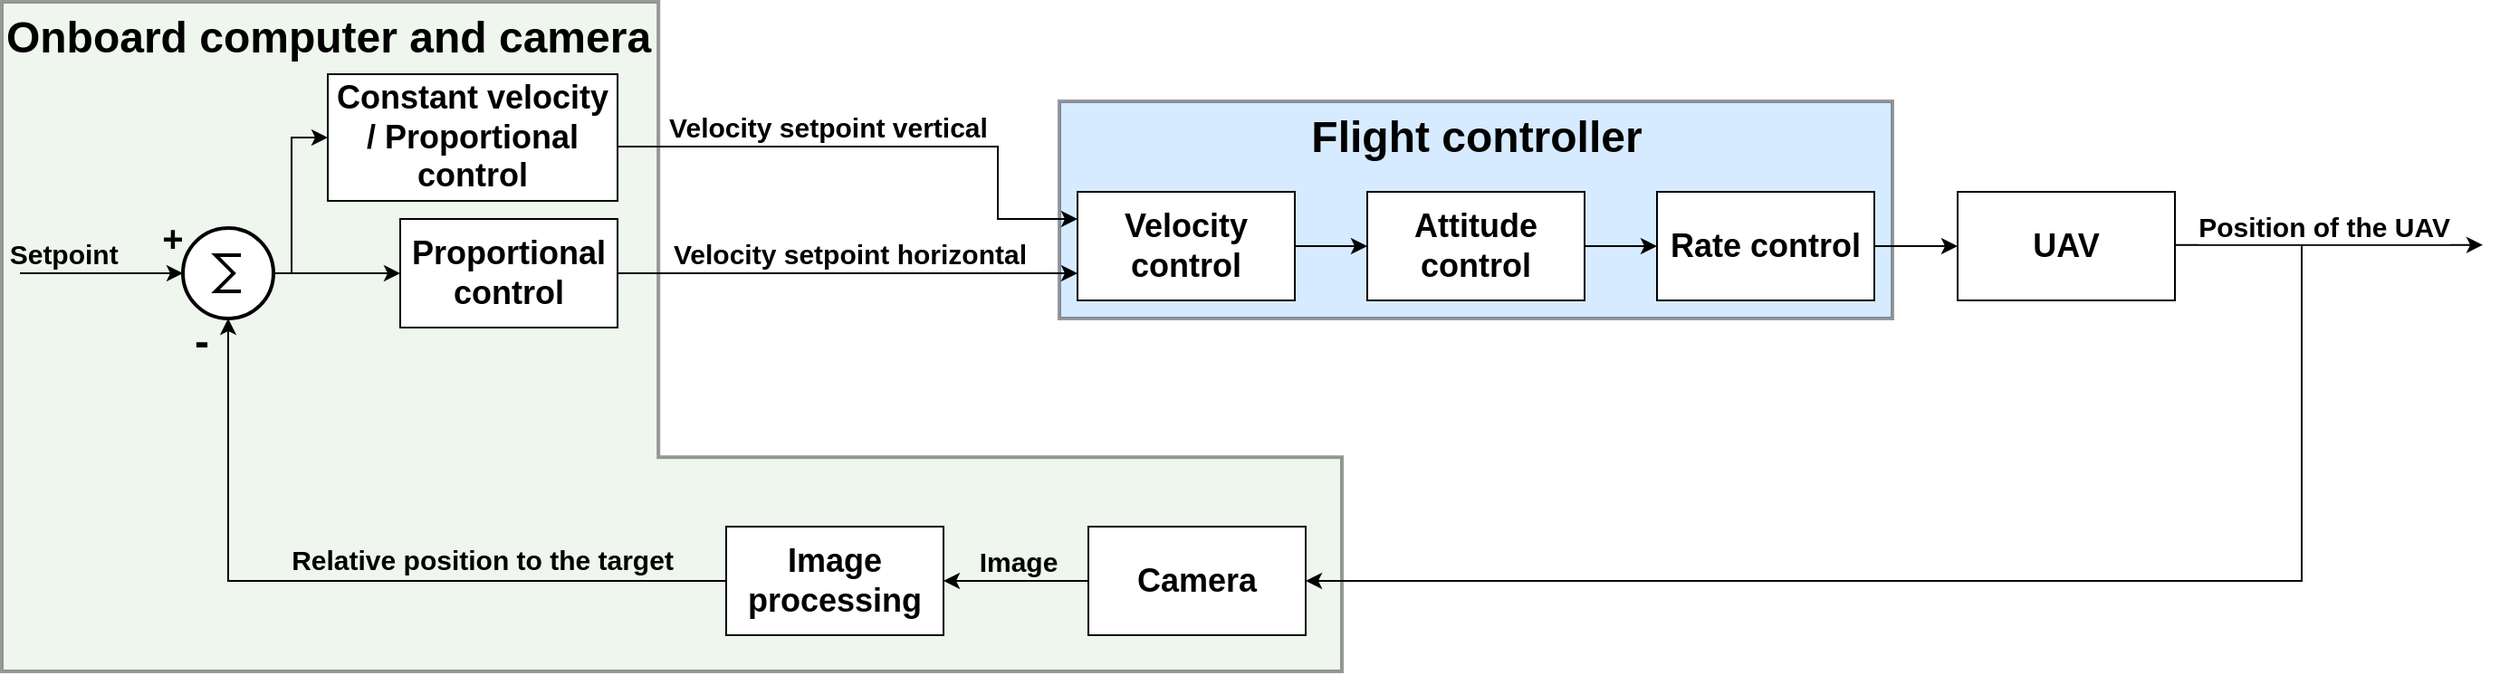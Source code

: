 <mxfile version="24.4.0" type="device">
  <diagram name="Page-1" id="VkOTyb7o-loWdHbKja4n">
    <mxGraphModel dx="3718" dy="1740" grid="1" gridSize="10" guides="1" tooltips="1" connect="1" arrows="1" fold="1" page="1" pageScale="1" pageWidth="850" pageHeight="1100" math="0" shadow="0">
      <root>
        <mxCell id="0" />
        <mxCell id="1" parent="0" />
        <mxCell id="4o9pGvP1N8gPEdzIa5aE-30" value="" style="rounded=0;whiteSpace=wrap;html=1;fillColor=#99CCFF;gradientColor=none;opacity=40;strokeWidth=2;" parent="1" vertex="1">
          <mxGeometry x="164" y="365" width="460" height="120" as="geometry" />
        </mxCell>
        <mxCell id="4o9pGvP1N8gPEdzIa5aE-34" value="" style="verticalLabelPosition=bottom;verticalAlign=top;html=1;shape=mxgraph.basic.polygon;polyCoords=[[0,0],[0.49,0],[0.49,0.68],[1,0.68],[1,1],[0,1],[0,0.75],[0,0.25]];polyline=0;fillColor=#d5e8d4;strokeColor=#000000;opacity=40;strokeWidth=2;shadow=0;gradientColor=none;" parent="1" vertex="1">
          <mxGeometry x="-420" y="310" width="740" height="370" as="geometry" />
        </mxCell>
        <mxCell id="4o9pGvP1N8gPEdzIa5aE-7" value="" style="edgeStyle=orthogonalEdgeStyle;rounded=0;orthogonalLoop=1;jettySize=auto;html=1;entryX=0;entryY=0.75;entryDx=0;entryDy=0;" parent="1" source="4o9pGvP1N8gPEdzIa5aE-1" target="4o9pGvP1N8gPEdzIa5aE-6" edge="1">
          <mxGeometry relative="1" as="geometry" />
        </mxCell>
        <mxCell id="4o9pGvP1N8gPEdzIa5aE-27" value="&lt;font style=&quot;font-size: 15px;&quot;&gt;&lt;b&gt;Velocity setpoint horizontal&lt;/b&gt;&lt;/font&gt;" style="edgeLabel;html=1;align=center;verticalAlign=middle;resizable=0;points=[];" parent="4o9pGvP1N8gPEdzIa5aE-7" vertex="1" connectable="0">
          <mxGeometry x="0.165" y="1" relative="1" as="geometry">
            <mxPoint x="-20" y="-10" as="offset" />
          </mxGeometry>
        </mxCell>
        <mxCell id="4o9pGvP1N8gPEdzIa5aE-1" value="&lt;font size=&quot;1&quot; style=&quot;&quot;&gt;&lt;b style=&quot;font-size: 18px;&quot;&gt;Proportional control&lt;/b&gt;&lt;/font&gt;" style="rounded=0;whiteSpace=wrap;html=1;strokeWidth=1;" parent="1" vertex="1">
          <mxGeometry x="-200" y="430" width="120" height="60" as="geometry" />
        </mxCell>
        <mxCell id="4o9pGvP1N8gPEdzIa5aE-5" value="" style="edgeStyle=orthogonalEdgeStyle;rounded=0;orthogonalLoop=1;jettySize=auto;html=1;" parent="1" source="4o9pGvP1N8gPEdzIa5aE-2" target="4o9pGvP1N8gPEdzIa5aE-1" edge="1">
          <mxGeometry relative="1" as="geometry" />
        </mxCell>
        <mxCell id="Mlr8uuIK4b6B25fUTjGv-2" style="edgeStyle=orthogonalEdgeStyle;rounded=0;orthogonalLoop=1;jettySize=auto;html=1;entryX=0;entryY=0.5;entryDx=0;entryDy=0;" edge="1" parent="1" source="4o9pGvP1N8gPEdzIa5aE-2" target="4o9pGvP1N8gPEdzIa5aE-41">
          <mxGeometry relative="1" as="geometry">
            <Array as="points">
              <mxPoint x="-260" y="460" />
              <mxPoint x="-260" y="385" />
            </Array>
          </mxGeometry>
        </mxCell>
        <mxCell id="4o9pGvP1N8gPEdzIa5aE-2" value="" style="verticalLabelPosition=bottom;shadow=0;dashed=0;align=center;html=1;verticalAlign=top;shape=mxgraph.electrical.abstract.sum;strokeWidth=2;" parent="1" vertex="1">
          <mxGeometry x="-320" y="435" width="50" height="50" as="geometry" />
        </mxCell>
        <mxCell id="4o9pGvP1N8gPEdzIa5aE-3" value="" style="endArrow=classic;html=1;rounded=0;entryX=0;entryY=0.5;entryDx=0;entryDy=0;entryPerimeter=0;" parent="1" target="4o9pGvP1N8gPEdzIa5aE-2" edge="1">
          <mxGeometry width="50" height="50" relative="1" as="geometry">
            <mxPoint x="-410" y="460" as="sourcePoint" />
            <mxPoint x="-100" y="430" as="targetPoint" />
          </mxGeometry>
        </mxCell>
        <mxCell id="4o9pGvP1N8gPEdzIa5aE-4" value="&lt;font style=&quot;&quot; size=&quot;1&quot;&gt;&lt;b style=&quot;font-size: 15px;&quot;&gt;Setpoint&amp;nbsp;&amp;nbsp;&lt;/b&gt;&lt;/font&gt;" style="edgeLabel;html=1;align=center;verticalAlign=middle;resizable=0;points=[];labelBackgroundColor=none;" parent="4o9pGvP1N8gPEdzIa5aE-3" vertex="1" connectable="0">
          <mxGeometry x="0.092" relative="1" as="geometry">
            <mxPoint x="-21" y="-11" as="offset" />
          </mxGeometry>
        </mxCell>
        <mxCell id="4o9pGvP1N8gPEdzIa5aE-20" value="&lt;font style=&quot;font-size: 20px;&quot;&gt;&lt;b&gt;+&lt;/b&gt;&lt;/font&gt;" style="edgeLabel;html=1;align=center;verticalAlign=middle;resizable=0;points=[];labelBackgroundColor=none;" parent="4o9pGvP1N8gPEdzIa5aE-3" vertex="1" connectable="0">
          <mxGeometry x="0.814" relative="1" as="geometry">
            <mxPoint x="2" y="-20" as="offset" />
          </mxGeometry>
        </mxCell>
        <mxCell id="4o9pGvP1N8gPEdzIa5aE-9" value="" style="edgeStyle=orthogonalEdgeStyle;rounded=0;orthogonalLoop=1;jettySize=auto;html=1;" parent="1" source="4o9pGvP1N8gPEdzIa5aE-6" target="4o9pGvP1N8gPEdzIa5aE-8" edge="1">
          <mxGeometry relative="1" as="geometry" />
        </mxCell>
        <mxCell id="4o9pGvP1N8gPEdzIa5aE-6" value="&lt;b&gt;&lt;font style=&quot;font-size: 18px;&quot;&gt;Velocity control&lt;/font&gt;&lt;/b&gt;" style="whiteSpace=wrap;html=1;rounded=0;strokeWidth=1;" parent="1" vertex="1">
          <mxGeometry x="174" y="415" width="120" height="60" as="geometry" />
        </mxCell>
        <mxCell id="4o9pGvP1N8gPEdzIa5aE-11" value="" style="edgeStyle=orthogonalEdgeStyle;rounded=0;orthogonalLoop=1;jettySize=auto;html=1;" parent="1" source="4o9pGvP1N8gPEdzIa5aE-8" target="4o9pGvP1N8gPEdzIa5aE-10" edge="1">
          <mxGeometry relative="1" as="geometry" />
        </mxCell>
        <mxCell id="4o9pGvP1N8gPEdzIa5aE-8" value="&lt;font size=&quot;1&quot; style=&quot;&quot;&gt;&lt;b style=&quot;font-size: 18px;&quot;&gt;Attitude control&lt;/b&gt;&lt;/font&gt;" style="whiteSpace=wrap;html=1;rounded=0;strokeWidth=1;" parent="1" vertex="1">
          <mxGeometry x="334" y="415" width="120" height="60" as="geometry" />
        </mxCell>
        <mxCell id="4o9pGvP1N8gPEdzIa5aE-13" value="" style="edgeStyle=orthogonalEdgeStyle;rounded=0;orthogonalLoop=1;jettySize=auto;html=1;" parent="1" source="4o9pGvP1N8gPEdzIa5aE-10" target="4o9pGvP1N8gPEdzIa5aE-12" edge="1">
          <mxGeometry relative="1" as="geometry" />
        </mxCell>
        <mxCell id="4o9pGvP1N8gPEdzIa5aE-10" value="&lt;font size=&quot;1&quot; style=&quot;&quot;&gt;&lt;b style=&quot;font-size: 18px;&quot;&gt;Rate control&lt;/b&gt;&lt;/font&gt;" style="whiteSpace=wrap;html=1;rounded=0;strokeWidth=1;" parent="1" vertex="1">
          <mxGeometry x="494" y="415" width="120" height="60" as="geometry" />
        </mxCell>
        <mxCell id="4o9pGvP1N8gPEdzIa5aE-17" value="" style="edgeStyle=orthogonalEdgeStyle;rounded=0;orthogonalLoop=1;jettySize=auto;html=1;entryX=1;entryY=0.5;entryDx=0;entryDy=0;" parent="1" target="4o9pGvP1N8gPEdzIa5aE-23" edge="1">
          <mxGeometry relative="1" as="geometry">
            <mxPoint x="870" y="440" as="sourcePoint" />
            <mxPoint x="490" y="630" as="targetPoint" />
            <Array as="points">
              <mxPoint x="850" y="440" />
              <mxPoint x="850" y="630" />
            </Array>
          </mxGeometry>
        </mxCell>
        <mxCell id="4o9pGvP1N8gPEdzIa5aE-12" value="&lt;font size=&quot;1&quot; style=&quot;&quot;&gt;&lt;b style=&quot;font-size: 18px;&quot;&gt;UAV&lt;/b&gt;&lt;/font&gt;" style="whiteSpace=wrap;html=1;rounded=0;strokeWidth=1;" parent="1" vertex="1">
          <mxGeometry x="660" y="415" width="120" height="60" as="geometry" />
        </mxCell>
        <mxCell id="4o9pGvP1N8gPEdzIa5aE-16" value="&lt;font size=&quot;1&quot; style=&quot;&quot;&gt;&lt;b style=&quot;font-size: 18px;&quot;&gt;Image processing&lt;/b&gt;&lt;/font&gt;" style="whiteSpace=wrap;html=1;rounded=0;strokeWidth=1;" parent="1" vertex="1">
          <mxGeometry x="-20" y="600" width="120" height="60" as="geometry" />
        </mxCell>
        <mxCell id="4o9pGvP1N8gPEdzIa5aE-18" style="edgeStyle=orthogonalEdgeStyle;rounded=0;orthogonalLoop=1;jettySize=auto;html=1;entryX=0.5;entryY=1;entryDx=0;entryDy=0;entryPerimeter=0;exitX=0;exitY=0.5;exitDx=0;exitDy=0;" parent="1" source="4o9pGvP1N8gPEdzIa5aE-16" target="4o9pGvP1N8gPEdzIa5aE-2" edge="1">
          <mxGeometry relative="1" as="geometry">
            <mxPoint x="70" y="630" as="sourcePoint" />
          </mxGeometry>
        </mxCell>
        <mxCell id="4o9pGvP1N8gPEdzIa5aE-19" value="&lt;font style=&quot;font-size: 24px;&quot;&gt;-&lt;/font&gt;" style="edgeLabel;html=1;align=center;verticalAlign=middle;resizable=0;points=[];fontSize=15;fontStyle=1;labelBackgroundColor=none;" parent="4o9pGvP1N8gPEdzIa5aE-18" vertex="1" connectable="0">
          <mxGeometry x="0.906" y="2" relative="1" as="geometry">
            <mxPoint x="-13" y="-7" as="offset" />
          </mxGeometry>
        </mxCell>
        <mxCell id="4o9pGvP1N8gPEdzIa5aE-21" value="&lt;font style=&quot;font-size: 15px;&quot;&gt;&lt;b&gt;Relative position to the target&lt;/b&gt;&lt;/font&gt;" style="edgeLabel;html=1;align=center;verticalAlign=middle;resizable=0;points=[];labelBackgroundColor=none;" parent="4o9pGvP1N8gPEdzIa5aE-18" vertex="1" connectable="0">
          <mxGeometry x="-0.396" y="-3" relative="1" as="geometry">
            <mxPoint x="-8" y="-9" as="offset" />
          </mxGeometry>
        </mxCell>
        <mxCell id="4o9pGvP1N8gPEdzIa5aE-24" value="" style="edgeStyle=orthogonalEdgeStyle;rounded=0;orthogonalLoop=1;jettySize=auto;html=1;" parent="1" source="4o9pGvP1N8gPEdzIa5aE-23" target="4o9pGvP1N8gPEdzIa5aE-16" edge="1">
          <mxGeometry relative="1" as="geometry" />
        </mxCell>
        <mxCell id="4o9pGvP1N8gPEdzIa5aE-25" value="&lt;font style=&quot;font-size: 15px;&quot;&gt;&lt;b&gt;Image&lt;/b&gt;&lt;/font&gt;" style="edgeLabel;html=1;align=center;verticalAlign=middle;resizable=0;points=[];labelBackgroundColor=none;" parent="4o9pGvP1N8gPEdzIa5aE-24" vertex="1" connectable="0">
          <mxGeometry x="-0.022" relative="1" as="geometry">
            <mxPoint y="-11" as="offset" />
          </mxGeometry>
        </mxCell>
        <mxCell id="4o9pGvP1N8gPEdzIa5aE-23" value="&lt;font size=&quot;1&quot; style=&quot;&quot;&gt;&lt;b style=&quot;font-size: 18px;&quot;&gt;Camera&lt;/b&gt;&lt;/font&gt;" style="rounded=0;whiteSpace=wrap;html=1;" parent="1" vertex="1">
          <mxGeometry x="180" y="600" width="120" height="60" as="geometry" />
        </mxCell>
        <mxCell id="4o9pGvP1N8gPEdzIa5aE-31" value="Flight controller" style="text;strokeColor=none;fillColor=none;html=1;fontSize=24;fontStyle=1;verticalAlign=middle;align=center;" parent="1" vertex="1">
          <mxGeometry x="344" y="365" width="100" height="40" as="geometry" />
        </mxCell>
        <mxCell id="4o9pGvP1N8gPEdzIa5aE-35" value="Onboard computer and camera" style="text;strokeColor=none;fillColor=none;html=1;fontSize=24;fontStyle=1;verticalAlign=middle;align=center;" parent="1" vertex="1">
          <mxGeometry x="-290" y="310" width="100" height="40" as="geometry" />
        </mxCell>
        <mxCell id="4o9pGvP1N8gPEdzIa5aE-37" value="" style="endArrow=classic;html=1;rounded=0;" parent="1" edge="1">
          <mxGeometry width="50" height="50" relative="1" as="geometry">
            <mxPoint x="780" y="444.33" as="sourcePoint" />
            <mxPoint x="950" y="444.33" as="targetPoint" />
          </mxGeometry>
        </mxCell>
        <mxCell id="4o9pGvP1N8gPEdzIa5aE-40" value="&lt;font style=&quot;font-size: 15px;&quot;&gt;&lt;b&gt;Position of the UAV&lt;/b&gt;&lt;/font&gt;" style="edgeLabel;html=1;align=center;verticalAlign=middle;resizable=0;points=[];" parent="4o9pGvP1N8gPEdzIa5aE-37" vertex="1" connectable="0">
          <mxGeometry x="-0.012" y="4" relative="1" as="geometry">
            <mxPoint x="-2" y="-7" as="offset" />
          </mxGeometry>
        </mxCell>
        <mxCell id="4o9pGvP1N8gPEdzIa5aE-42" style="edgeStyle=orthogonalEdgeStyle;rounded=0;orthogonalLoop=1;jettySize=auto;html=1;entryX=0;entryY=0.25;entryDx=0;entryDy=0;" parent="1" source="4o9pGvP1N8gPEdzIa5aE-41" target="4o9pGvP1N8gPEdzIa5aE-6" edge="1">
          <mxGeometry relative="1" as="geometry">
            <Array as="points">
              <mxPoint x="130" y="390" />
              <mxPoint x="130" y="430" />
            </Array>
          </mxGeometry>
        </mxCell>
        <mxCell id="4o9pGvP1N8gPEdzIa5aE-43" value="&lt;font style=&quot;font-size: 15px;&quot;&gt;&lt;b&gt;Velocity setpoint vertical&lt;/b&gt;&lt;/font&gt;" style="edgeLabel;html=1;align=center;verticalAlign=middle;resizable=0;points=[];" parent="4o9pGvP1N8gPEdzIa5aE-42" vertex="1" connectable="0">
          <mxGeometry x="-0.558" y="2" relative="1" as="geometry">
            <mxPoint x="51" y="-9" as="offset" />
          </mxGeometry>
        </mxCell>
        <mxCell id="4o9pGvP1N8gPEdzIa5aE-41" value="&lt;font size=&quot;1&quot; style=&quot;&quot;&gt;&lt;b style=&quot;font-size: 18px;&quot;&gt;Constant velocity / Proportional control&lt;/b&gt;&lt;/font&gt;" style="rounded=0;whiteSpace=wrap;html=1;strokeWidth=1;" parent="1" vertex="1">
          <mxGeometry x="-240" y="350" width="160" height="70" as="geometry" />
        </mxCell>
      </root>
    </mxGraphModel>
  </diagram>
</mxfile>
